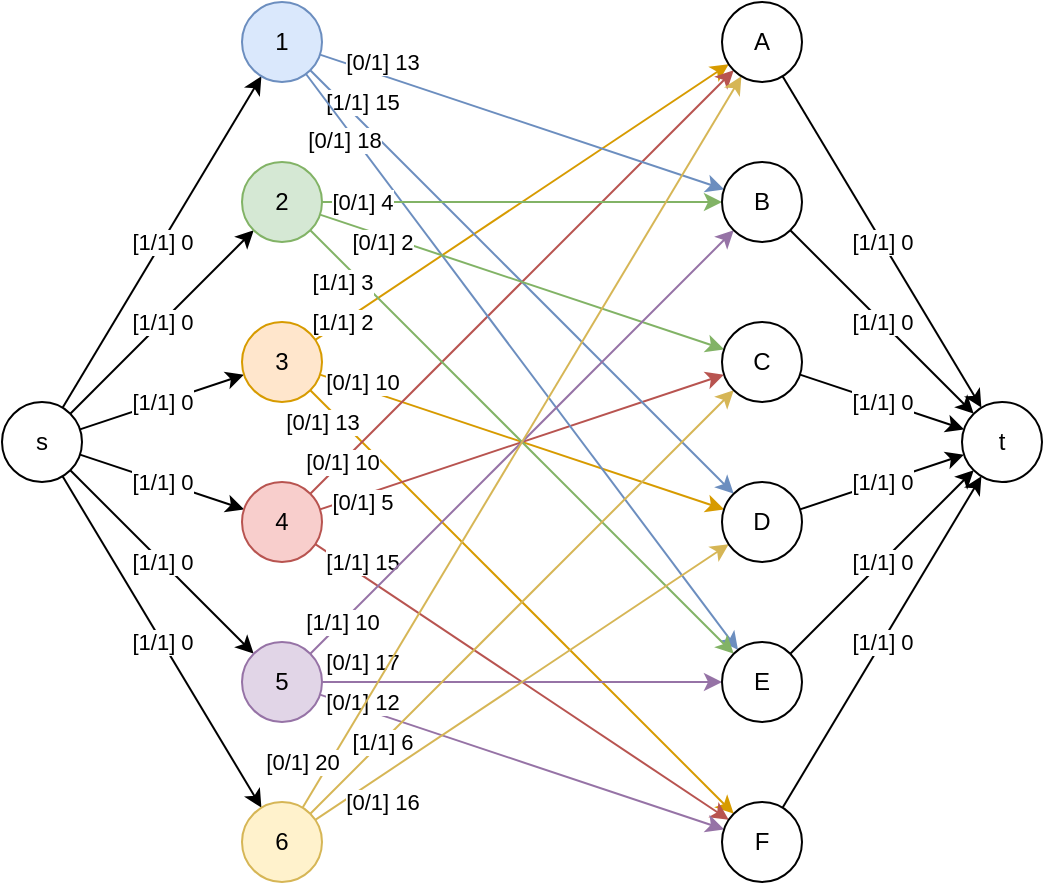 <mxfile version="24.1.0" type="device">
  <diagram name="Page-1" id="L0Kk7n4HrUE3NebkYSWz">
    <mxGraphModel dx="875" dy="448" grid="1" gridSize="10" guides="1" tooltips="1" connect="1" arrows="1" fold="1" page="1" pageScale="1" pageWidth="850" pageHeight="1100" math="0" shadow="0">
      <root>
        <mxCell id="0" />
        <mxCell id="1" parent="0" />
        <mxCell id="LUQuOdgq-feki1862Wh2-19" value="[1/1] 0" style="rounded=0;orthogonalLoop=1;jettySize=auto;html=1;" parent="1" source="LUQuOdgq-feki1862Wh2-1" target="LUQuOdgq-feki1862Wh2-4" edge="1">
          <mxGeometry relative="1" as="geometry" />
        </mxCell>
        <mxCell id="LUQuOdgq-feki1862Wh2-20" value="[1/1] 0" style="rounded=0;orthogonalLoop=1;jettySize=auto;html=1;" parent="1" source="LUQuOdgq-feki1862Wh2-1" target="LUQuOdgq-feki1862Wh2-5" edge="1">
          <mxGeometry relative="1" as="geometry" />
        </mxCell>
        <mxCell id="LUQuOdgq-feki1862Wh2-21" value="[1/1] 0" style="rounded=0;orthogonalLoop=1;jettySize=auto;html=1;" parent="1" source="LUQuOdgq-feki1862Wh2-1" target="LUQuOdgq-feki1862Wh2-2" edge="1">
          <mxGeometry relative="1" as="geometry" />
        </mxCell>
        <mxCell id="LUQuOdgq-feki1862Wh2-22" value="[1/1] 0" style="rounded=0;orthogonalLoop=1;jettySize=auto;html=1;" parent="1" source="LUQuOdgq-feki1862Wh2-1" target="LUQuOdgq-feki1862Wh2-3" edge="1">
          <mxGeometry relative="1" as="geometry" />
        </mxCell>
        <mxCell id="LUQuOdgq-feki1862Wh2-23" value="[1/1] 0" style="rounded=0;orthogonalLoop=1;jettySize=auto;html=1;" parent="1" source="LUQuOdgq-feki1862Wh2-1" target="LUQuOdgq-feki1862Wh2-7" edge="1">
          <mxGeometry relative="1" as="geometry" />
        </mxCell>
        <mxCell id="LUQuOdgq-feki1862Wh2-24" value="[1/1] 0" style="rounded=0;orthogonalLoop=1;jettySize=auto;html=1;" parent="1" source="LUQuOdgq-feki1862Wh2-1" target="LUQuOdgq-feki1862Wh2-8" edge="1">
          <mxGeometry relative="1" as="geometry" />
        </mxCell>
        <mxCell id="LUQuOdgq-feki1862Wh2-1" value="s" style="ellipse;whiteSpace=wrap;html=1;aspect=fixed;" parent="1" vertex="1">
          <mxGeometry x="160" y="240" width="40" height="40" as="geometry" />
        </mxCell>
        <mxCell id="LUQuOdgq-feki1862Wh2-37" value="[1/1] 2" style="rounded=0;orthogonalLoop=1;jettySize=auto;html=1;fillColor=#ffe6cc;strokeColor=#d79b00;" parent="1" source="LUQuOdgq-feki1862Wh2-2" target="LUQuOdgq-feki1862Wh2-13" edge="1">
          <mxGeometry x="-0.871" relative="1" as="geometry">
            <mxPoint as="offset" />
          </mxGeometry>
        </mxCell>
        <mxCell id="LUQuOdgq-feki1862Wh2-38" value="[0/1] 10" style="rounded=0;orthogonalLoop=1;jettySize=auto;html=1;fillColor=#ffe6cc;strokeColor=#d79b00;" parent="1" source="LUQuOdgq-feki1862Wh2-2" target="LUQuOdgq-feki1862Wh2-12" edge="1">
          <mxGeometry x="-0.802" y="3" relative="1" as="geometry">
            <mxPoint as="offset" />
          </mxGeometry>
        </mxCell>
        <mxCell id="LUQuOdgq-feki1862Wh2-39" value="[0/1] 13" style="rounded=0;orthogonalLoop=1;jettySize=auto;html=1;fillColor=#ffe6cc;strokeColor=#d79b00;" parent="1" source="LUQuOdgq-feki1862Wh2-2" target="LUQuOdgq-feki1862Wh2-16" edge="1">
          <mxGeometry x="-0.897" y="-7" relative="1" as="geometry">
            <mxPoint as="offset" />
          </mxGeometry>
        </mxCell>
        <mxCell id="LUQuOdgq-feki1862Wh2-2" value="3" style="ellipse;whiteSpace=wrap;html=1;aspect=fixed;fillColor=#ffe6cc;strokeColor=#d79b00;" parent="1" vertex="1">
          <mxGeometry x="280" y="200" width="40" height="40" as="geometry" />
        </mxCell>
        <mxCell id="LUQuOdgq-feki1862Wh2-40" value="[0/1] 10" style="rounded=0;orthogonalLoop=1;jettySize=auto;html=1;fillColor=#f8cecc;strokeColor=#b85450;" parent="1" source="LUQuOdgq-feki1862Wh2-3" target="LUQuOdgq-feki1862Wh2-13" edge="1">
          <mxGeometry x="-0.85" relative="1" as="geometry">
            <mxPoint as="offset" />
          </mxGeometry>
        </mxCell>
        <mxCell id="LUQuOdgq-feki1862Wh2-41" value="[0/1] 5" style="rounded=0;orthogonalLoop=1;jettySize=auto;html=1;fillColor=#f8cecc;strokeColor=#b85450;" parent="1" source="LUQuOdgq-feki1862Wh2-3" target="LUQuOdgq-feki1862Wh2-11" edge="1">
          <mxGeometry x="-0.802" y="-3" relative="1" as="geometry">
            <mxPoint as="offset" />
          </mxGeometry>
        </mxCell>
        <mxCell id="LUQuOdgq-feki1862Wh2-42" value="[1/1] 15" style="rounded=0;orthogonalLoop=1;jettySize=auto;html=1;fillColor=#f8cecc;strokeColor=#b85450;" parent="1" source="LUQuOdgq-feki1862Wh2-3" target="LUQuOdgq-feki1862Wh2-16" edge="1">
          <mxGeometry x="-0.804" y="6" relative="1" as="geometry">
            <mxPoint as="offset" />
          </mxGeometry>
        </mxCell>
        <mxCell id="LUQuOdgq-feki1862Wh2-3" value="4" style="ellipse;whiteSpace=wrap;html=1;aspect=fixed;fillColor=#f8cecc;strokeColor=#b85450;" parent="1" vertex="1">
          <mxGeometry x="280" y="280" width="40" height="40" as="geometry" />
        </mxCell>
        <mxCell id="LUQuOdgq-feki1862Wh2-31" value="[0/1] 13" style="rounded=0;orthogonalLoop=1;jettySize=auto;html=1;fillColor=#dae8fc;strokeColor=#6c8ebf;" parent="1" source="LUQuOdgq-feki1862Wh2-4" target="LUQuOdgq-feki1862Wh2-14" edge="1">
          <mxGeometry x="-0.713" y="6" relative="1" as="geometry">
            <mxPoint as="offset" />
          </mxGeometry>
        </mxCell>
        <mxCell id="LUQuOdgq-feki1862Wh2-32" value="[1/1] 15" style="rounded=0;orthogonalLoop=1;jettySize=auto;html=1;fillColor=#dae8fc;strokeColor=#6c8ebf;" parent="1" source="LUQuOdgq-feki1862Wh2-4" target="LUQuOdgq-feki1862Wh2-12" edge="1">
          <mxGeometry x="-0.803" y="7" relative="1" as="geometry">
            <mxPoint as="offset" />
          </mxGeometry>
        </mxCell>
        <mxCell id="LUQuOdgq-feki1862Wh2-33" value="[0/1] 18" style="rounded=0;orthogonalLoop=1;jettySize=auto;html=1;fillColor=#dae8fc;strokeColor=#6c8ebf;" parent="1" source="LUQuOdgq-feki1862Wh2-4" target="LUQuOdgq-feki1862Wh2-15" edge="1">
          <mxGeometry x="-0.788" y="-4" relative="1" as="geometry">
            <mxPoint x="-1" as="offset" />
          </mxGeometry>
        </mxCell>
        <mxCell id="LUQuOdgq-feki1862Wh2-4" value="1" style="ellipse;whiteSpace=wrap;html=1;aspect=fixed;fillColor=#dae8fc;strokeColor=#6c8ebf;" parent="1" vertex="1">
          <mxGeometry x="280" y="40" width="40" height="40" as="geometry" />
        </mxCell>
        <mxCell id="LUQuOdgq-feki1862Wh2-34" value="[0/1] 4" style="rounded=0;orthogonalLoop=1;jettySize=auto;html=1;fillColor=#d5e8d4;strokeColor=#82b366;" parent="1" source="LUQuOdgq-feki1862Wh2-5" target="LUQuOdgq-feki1862Wh2-14" edge="1">
          <mxGeometry x="-0.8" relative="1" as="geometry">
            <mxPoint as="offset" />
          </mxGeometry>
        </mxCell>
        <mxCell id="LUQuOdgq-feki1862Wh2-35" value="[0/1] 2" style="rounded=0;orthogonalLoop=1;jettySize=auto;html=1;fillColor=#d5e8d4;strokeColor=#82b366;" parent="1" source="LUQuOdgq-feki1862Wh2-5" target="LUQuOdgq-feki1862Wh2-11" edge="1">
          <mxGeometry x="-0.683" y="-3" relative="1" as="geometry">
            <mxPoint as="offset" />
          </mxGeometry>
        </mxCell>
        <mxCell id="LUQuOdgq-feki1862Wh2-36" value="[1/1] 3" style="rounded=0;orthogonalLoop=1;jettySize=auto;html=1;fillColor=#d5e8d4;strokeColor=#82b366;" parent="1" source="LUQuOdgq-feki1862Wh2-5" target="LUQuOdgq-feki1862Wh2-15" edge="1">
          <mxGeometry x="-0.803" y="-7" relative="1" as="geometry">
            <mxPoint as="offset" />
          </mxGeometry>
        </mxCell>
        <mxCell id="LUQuOdgq-feki1862Wh2-5" value="2" style="ellipse;whiteSpace=wrap;html=1;aspect=fixed;fillColor=#d5e8d4;strokeColor=#82b366;" parent="1" vertex="1">
          <mxGeometry x="280" y="120" width="40" height="40" as="geometry" />
        </mxCell>
        <mxCell id="LUQuOdgq-feki1862Wh2-43" value="[1/1] 10" style="rounded=0;orthogonalLoop=1;jettySize=auto;html=1;fillColor=#e1d5e7;strokeColor=#9673a6;" parent="1" source="LUQuOdgq-feki1862Wh2-7" target="LUQuOdgq-feki1862Wh2-14" edge="1">
          <mxGeometry x="-0.85" relative="1" as="geometry">
            <mxPoint as="offset" />
          </mxGeometry>
        </mxCell>
        <mxCell id="LUQuOdgq-feki1862Wh2-44" value="[0/1] 17" style="rounded=0;orthogonalLoop=1;jettySize=auto;html=1;fillColor=#e1d5e7;strokeColor=#9673a6;" parent="1" source="LUQuOdgq-feki1862Wh2-7" target="LUQuOdgq-feki1862Wh2-15" edge="1">
          <mxGeometry x="-0.8" y="10" relative="1" as="geometry">
            <mxPoint as="offset" />
          </mxGeometry>
        </mxCell>
        <mxCell id="LUQuOdgq-feki1862Wh2-45" value="[0/1] 12" style="rounded=0;orthogonalLoop=1;jettySize=auto;html=1;fillColor=#e1d5e7;strokeColor=#9673a6;" parent="1" source="LUQuOdgq-feki1862Wh2-7" target="LUQuOdgq-feki1862Wh2-16" edge="1">
          <mxGeometry x="-0.802" y="3" relative="1" as="geometry">
            <mxPoint as="offset" />
          </mxGeometry>
        </mxCell>
        <mxCell id="LUQuOdgq-feki1862Wh2-7" value="5" style="ellipse;whiteSpace=wrap;html=1;aspect=fixed;fillColor=#e1d5e7;strokeColor=#9673a6;" parent="1" vertex="1">
          <mxGeometry x="280" y="360" width="40" height="40" as="geometry" />
        </mxCell>
        <mxCell id="LUQuOdgq-feki1862Wh2-46" value="[0/1] 20" style="rounded=0;orthogonalLoop=1;jettySize=auto;html=1;fillColor=#fff2cc;strokeColor=#d6b656;" parent="1" source="LUQuOdgq-feki1862Wh2-8" target="LUQuOdgq-feki1862Wh2-13" edge="1">
          <mxGeometry x="-0.909" y="12" relative="1" as="geometry">
            <mxPoint as="offset" />
          </mxGeometry>
        </mxCell>
        <mxCell id="LUQuOdgq-feki1862Wh2-47" value="[1/1] 6" style="rounded=0;orthogonalLoop=1;jettySize=auto;html=1;fillColor=#fff2cc;strokeColor=#d6b656;" parent="1" source="LUQuOdgq-feki1862Wh2-8" target="LUQuOdgq-feki1862Wh2-11" edge="1">
          <mxGeometry x="-0.661" relative="1" as="geometry">
            <mxPoint as="offset" />
          </mxGeometry>
        </mxCell>
        <mxCell id="LUQuOdgq-feki1862Wh2-48" value="&lt;div&gt;[0/1] 16&lt;/div&gt;" style="rounded=0;orthogonalLoop=1;jettySize=auto;html=1;fillColor=#fff2cc;strokeColor=#d6b656;" parent="1" source="LUQuOdgq-feki1862Wh2-8" target="LUQuOdgq-feki1862Wh2-12" edge="1">
          <mxGeometry x="-0.737" y="-11" relative="1" as="geometry">
            <mxPoint as="offset" />
          </mxGeometry>
        </mxCell>
        <mxCell id="LUQuOdgq-feki1862Wh2-8" value="6" style="ellipse;whiteSpace=wrap;html=1;aspect=fixed;fillColor=#fff2cc;strokeColor=#d6b656;" parent="1" vertex="1">
          <mxGeometry x="280" y="440" width="40" height="40" as="geometry" />
        </mxCell>
        <mxCell id="LUQuOdgq-feki1862Wh2-27" value="[1/1] 0" style="rounded=0;orthogonalLoop=1;jettySize=auto;html=1;" parent="1" source="LUQuOdgq-feki1862Wh2-11" target="LUQuOdgq-feki1862Wh2-17" edge="1">
          <mxGeometry relative="1" as="geometry" />
        </mxCell>
        <mxCell id="LUQuOdgq-feki1862Wh2-11" value="C" style="ellipse;whiteSpace=wrap;html=1;aspect=fixed;" parent="1" vertex="1">
          <mxGeometry x="520" y="200" width="40" height="40" as="geometry" />
        </mxCell>
        <mxCell id="LUQuOdgq-feki1862Wh2-28" value="[1/1] 0" style="rounded=0;orthogonalLoop=1;jettySize=auto;html=1;" parent="1" source="LUQuOdgq-feki1862Wh2-12" target="LUQuOdgq-feki1862Wh2-17" edge="1">
          <mxGeometry relative="1" as="geometry" />
        </mxCell>
        <mxCell id="LUQuOdgq-feki1862Wh2-12" value="D" style="ellipse;whiteSpace=wrap;html=1;aspect=fixed;" parent="1" vertex="1">
          <mxGeometry x="520" y="280" width="40" height="40" as="geometry" />
        </mxCell>
        <mxCell id="LUQuOdgq-feki1862Wh2-25" value="[1/1] 0" style="rounded=0;orthogonalLoop=1;jettySize=auto;html=1;" parent="1" source="LUQuOdgq-feki1862Wh2-13" target="LUQuOdgq-feki1862Wh2-17" edge="1">
          <mxGeometry relative="1" as="geometry" />
        </mxCell>
        <mxCell id="LUQuOdgq-feki1862Wh2-13" value="A" style="ellipse;whiteSpace=wrap;html=1;aspect=fixed;" parent="1" vertex="1">
          <mxGeometry x="520" y="40" width="40" height="40" as="geometry" />
        </mxCell>
        <mxCell id="LUQuOdgq-feki1862Wh2-26" value="[1/1] 0" style="rounded=0;orthogonalLoop=1;jettySize=auto;html=1;" parent="1" source="LUQuOdgq-feki1862Wh2-14" target="LUQuOdgq-feki1862Wh2-17" edge="1">
          <mxGeometry relative="1" as="geometry" />
        </mxCell>
        <mxCell id="LUQuOdgq-feki1862Wh2-14" value="B" style="ellipse;whiteSpace=wrap;html=1;aspect=fixed;" parent="1" vertex="1">
          <mxGeometry x="520" y="120" width="40" height="40" as="geometry" />
        </mxCell>
        <mxCell id="LUQuOdgq-feki1862Wh2-29" value="[1/1] 0" style="rounded=0;orthogonalLoop=1;jettySize=auto;html=1;" parent="1" source="LUQuOdgq-feki1862Wh2-15" target="LUQuOdgq-feki1862Wh2-17" edge="1">
          <mxGeometry relative="1" as="geometry" />
        </mxCell>
        <mxCell id="LUQuOdgq-feki1862Wh2-15" value="E" style="ellipse;whiteSpace=wrap;html=1;aspect=fixed;" parent="1" vertex="1">
          <mxGeometry x="520" y="360" width="40" height="40" as="geometry" />
        </mxCell>
        <mxCell id="LUQuOdgq-feki1862Wh2-30" value="[1/1] 0" style="rounded=0;orthogonalLoop=1;jettySize=auto;html=1;" parent="1" source="LUQuOdgq-feki1862Wh2-16" target="LUQuOdgq-feki1862Wh2-17" edge="1">
          <mxGeometry relative="1" as="geometry" />
        </mxCell>
        <mxCell id="LUQuOdgq-feki1862Wh2-16" value="F" style="ellipse;whiteSpace=wrap;html=1;aspect=fixed;" parent="1" vertex="1">
          <mxGeometry x="520" y="440" width="40" height="40" as="geometry" />
        </mxCell>
        <mxCell id="LUQuOdgq-feki1862Wh2-17" value="t" style="ellipse;whiteSpace=wrap;html=1;aspect=fixed;" parent="1" vertex="1">
          <mxGeometry x="640" y="240" width="40" height="40" as="geometry" />
        </mxCell>
      </root>
    </mxGraphModel>
  </diagram>
</mxfile>
